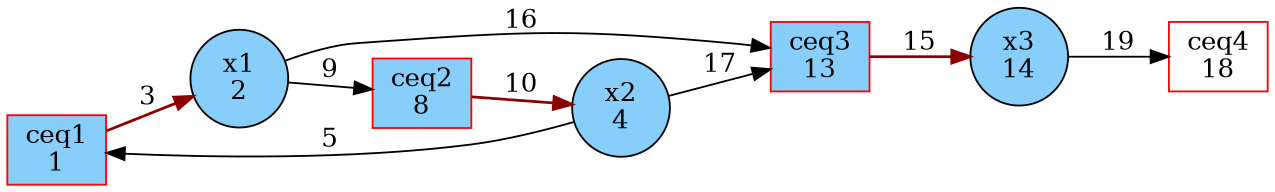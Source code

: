 digraph G {
rankdir = LR;
size ="8.5"
node [shape = box, color = red, fillcolor = lightskyblue, style = filled, label="ceq1
1"]; ceq1;
node [shape = box, color = red, fillcolor = lightskyblue, style = filled, label="ceq2
8"]; ceq2;
node [shape = box, color = red, fillcolor = lightskyblue, style = filled, label="ceq3
13"]; ceq3;
node [shape = box, color = red, fillcolor = white, style = filled, label="ceq4
18"]; ceq4;
node [shape = circle, color = black, fillcolor = lightskyblue, style = filled, label="x1
2"]; x1;
node [shape = circle, color = black, fillcolor = lightskyblue, style = filled, label="x2
4"]; x2;
node [shape = circle, color = black, fillcolor = lightskyblue, style = filled, label="x3
14"]; x3;
ceq1 -> x1 [penwidth = 1.5, label = "3", color = red4 ];
x2 -> ceq1 [penwidth = 1, label = "5"];
x1 -> ceq2 [penwidth = 1, label = "9"];
ceq2 -> x2 [penwidth = 1.5, label = "10", color = red4 ];
ceq3 -> x3 [penwidth = 1.5, label = "15", color = red4 ];
x1 -> ceq3 [penwidth = 1, label = "16"];
x2 -> ceq3 [penwidth = 1, label = "17"];
x3 -> ceq4 [penwidth = 1, label = "19"];
}
